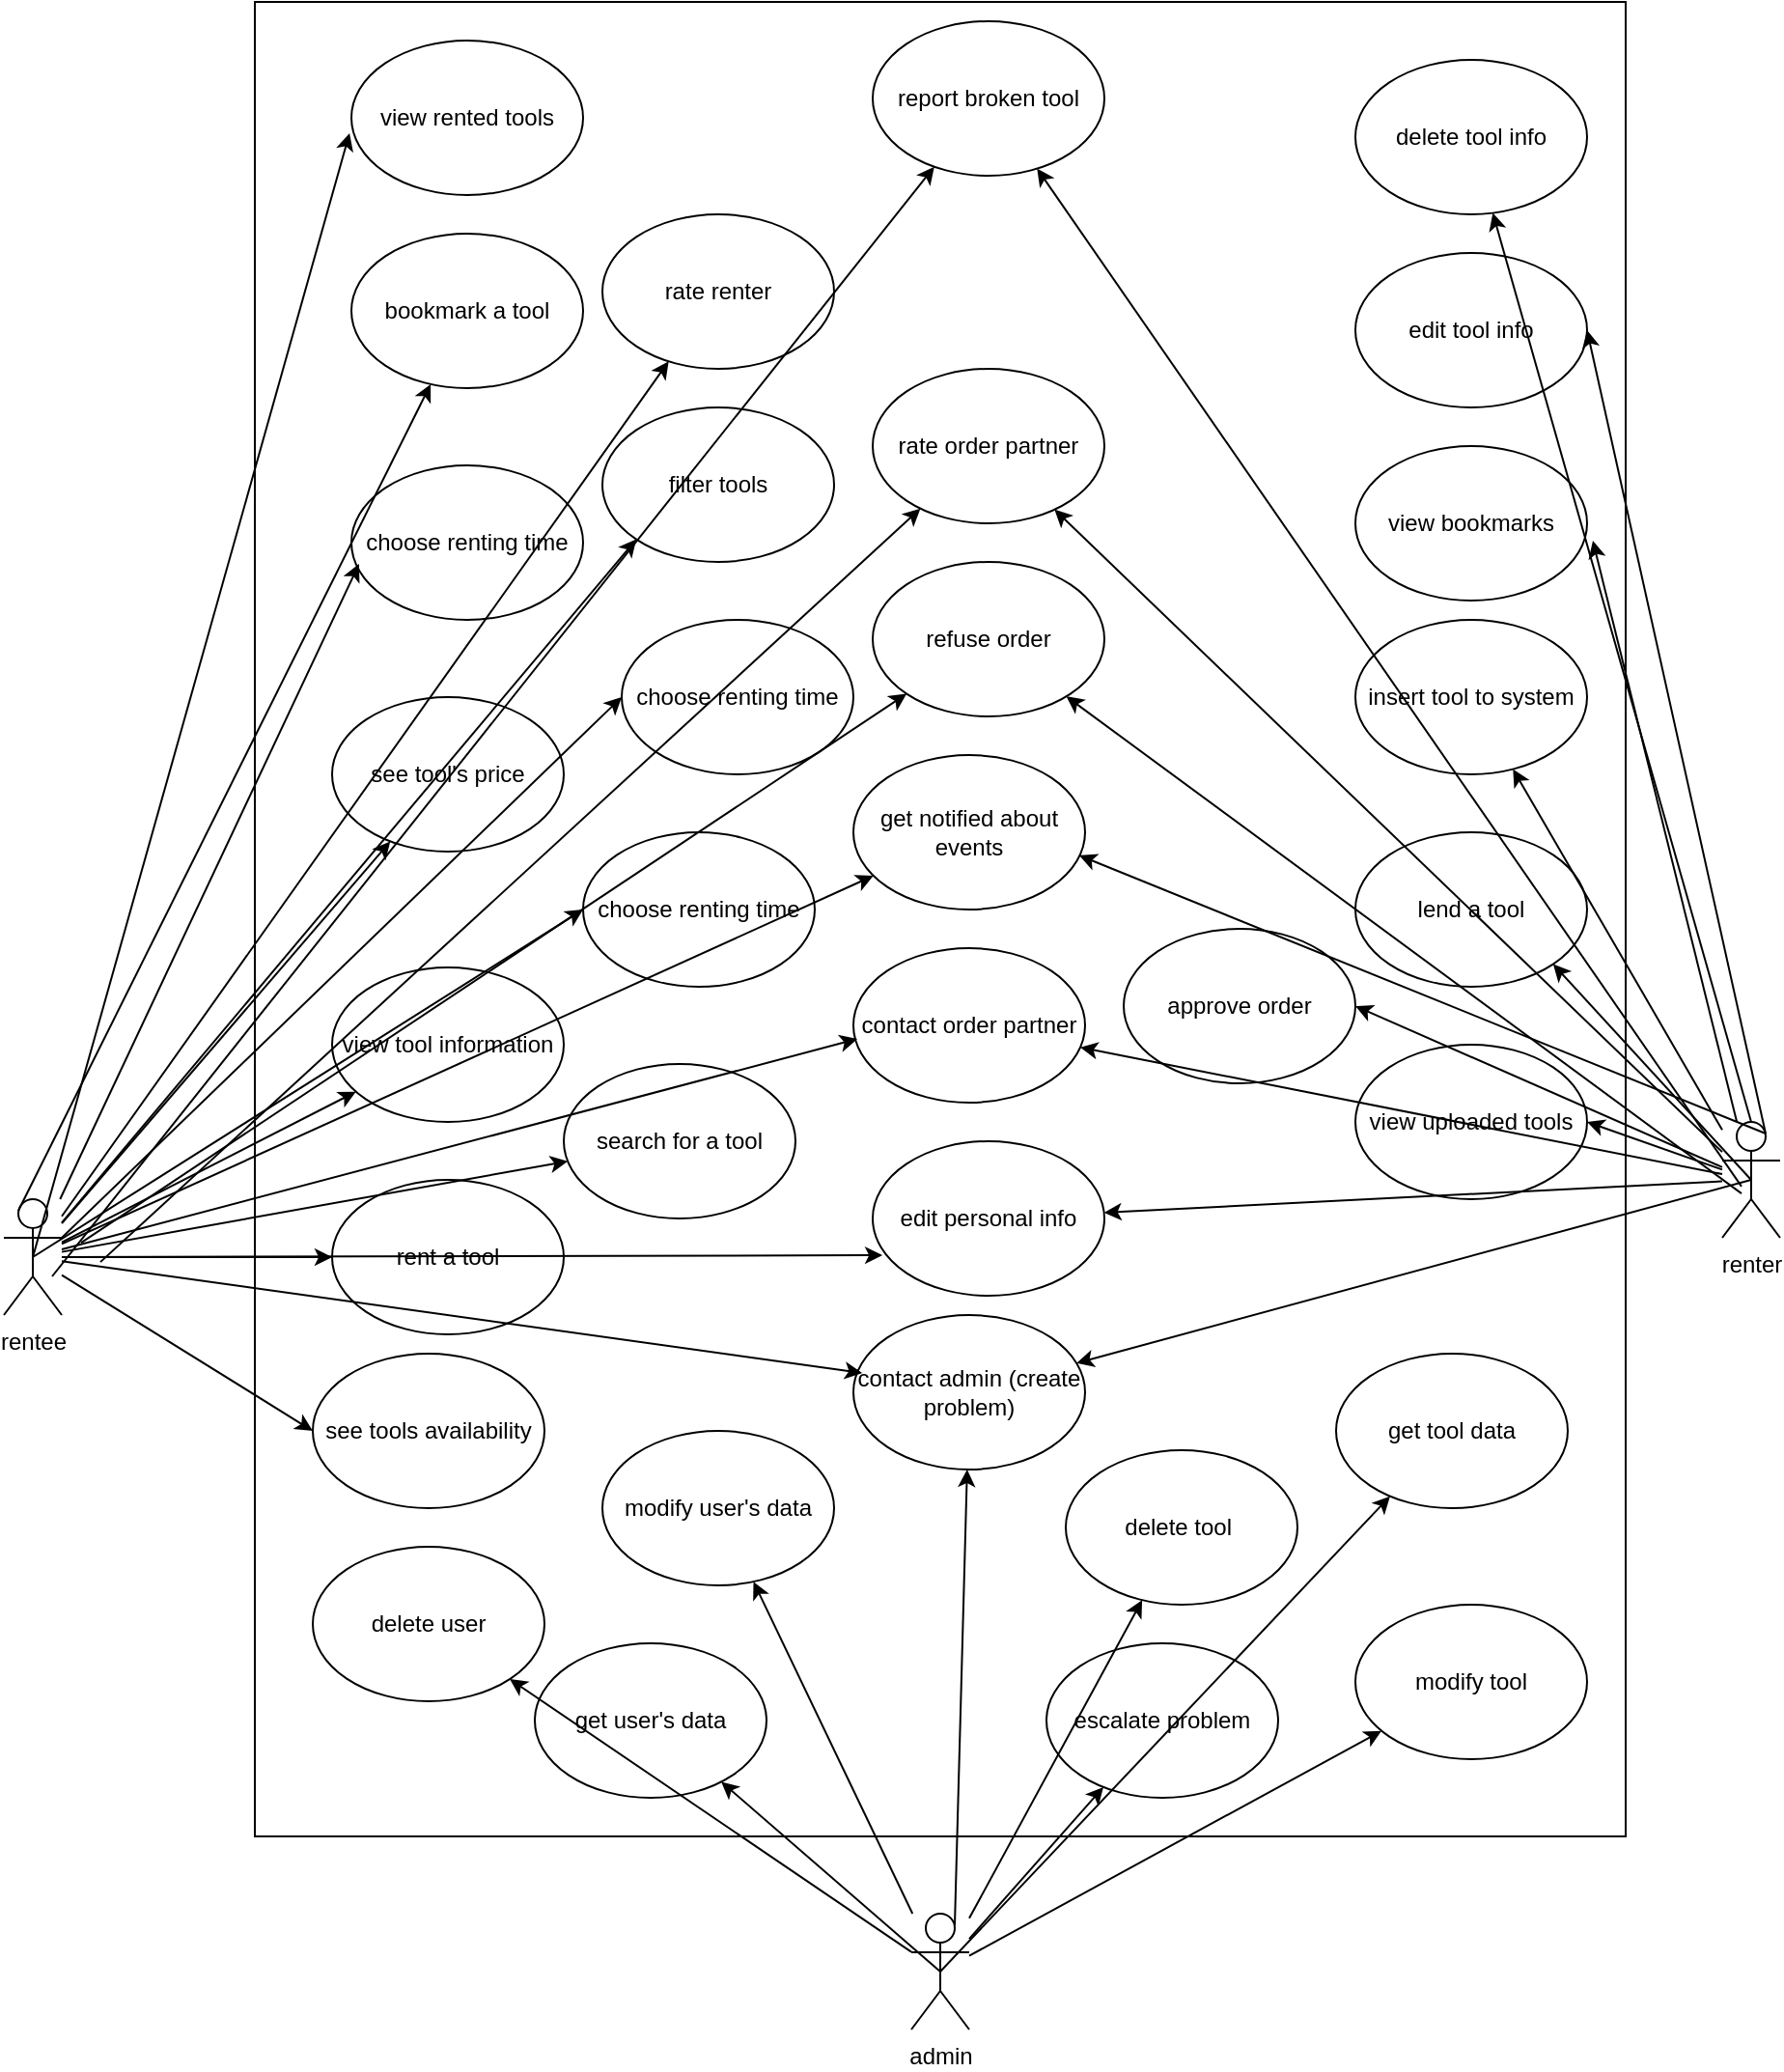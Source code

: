 <mxfile version="14.5.10" type="device"><diagram id="BZeDCherucwwVjjgZzS4" name="Page-1"><mxGraphModel dx="1376" dy="1862" grid="1" gridSize="10" guides="1" tooltips="1" connect="1" arrows="1" fold="1" page="1" pageScale="1" pageWidth="850" pageHeight="1100" math="0" shadow="0"><root><mxCell id="0"/><mxCell id="1" parent="0"/><mxCell id="xzgfUq262_Or1l1LiiEv-1" value="renter" style="shape=umlActor;verticalLabelPosition=bottom;verticalAlign=top;html=1;outlineConnect=0;" vertex="1" parent="1"><mxGeometry x="980" y="100" width="30" height="60" as="geometry"/></mxCell><mxCell id="xzgfUq262_Or1l1LiiEv-2" value="" style="rounded=0;whiteSpace=wrap;html=1;" vertex="1" parent="1"><mxGeometry x="220" y="-480" width="710" height="950" as="geometry"/></mxCell><mxCell id="xzgfUq262_Or1l1LiiEv-16" value="admin" style="shape=umlActor;verticalLabelPosition=bottom;verticalAlign=top;html=1;outlineConnect=0;" vertex="1" parent="1"><mxGeometry x="560" y="510" width="30" height="60" as="geometry"/></mxCell><mxCell id="xzgfUq262_Or1l1LiiEv-17" value="rentee" style="shape=umlActor;verticalLabelPosition=bottom;verticalAlign=top;html=1;outlineConnect=0;" vertex="1" parent="1"><mxGeometry x="90" y="140" width="30" height="60" as="geometry"/></mxCell><mxCell id="xzgfUq262_Or1l1LiiEv-19" value="lend a tool" style="ellipse;whiteSpace=wrap;html=1;" vertex="1" parent="1"><mxGeometry x="790" y="-50" width="120" height="80" as="geometry"/></mxCell><mxCell id="xzgfUq262_Or1l1LiiEv-20" value="rent a tool" style="ellipse;whiteSpace=wrap;html=1;" vertex="1" parent="1"><mxGeometry x="260" y="130" width="120" height="80" as="geometry"/></mxCell><mxCell id="xzgfUq262_Or1l1LiiEv-24" value="view tool information" style="ellipse;whiteSpace=wrap;html=1;" vertex="1" parent="1"><mxGeometry x="260" y="20" width="120" height="80" as="geometry"/></mxCell><mxCell id="xzgfUq262_Or1l1LiiEv-25" value="see tool's price" style="ellipse;whiteSpace=wrap;html=1;" vertex="1" parent="1"><mxGeometry x="260" y="-120" width="120" height="80" as="geometry"/></mxCell><mxCell id="xzgfUq262_Or1l1LiiEv-27" value="choose renting time" style="ellipse;whiteSpace=wrap;html=1;" vertex="1" parent="1"><mxGeometry x="270" y="-240" width="120" height="80" as="geometry"/></mxCell><mxCell id="xzgfUq262_Or1l1LiiEv-28" value="choose renting time" style="ellipse;whiteSpace=wrap;html=1;" vertex="1" parent="1"><mxGeometry x="410" y="-160" width="120" height="80" as="geometry"/></mxCell><mxCell id="xzgfUq262_Or1l1LiiEv-32" value="" style="endArrow=classic;html=1;exitX=1;exitY=0.333;exitDx=0;exitDy=0;exitPerimeter=0;entryX=0;entryY=0.5;entryDx=0;entryDy=0;" edge="1" parent="1" source="xzgfUq262_Or1l1LiiEv-17" target="xzgfUq262_Or1l1LiiEv-28"><mxGeometry width="50" height="50" relative="1" as="geometry"><mxPoint x="20" y="-60" as="sourcePoint"/><mxPoint x="140" y="-230" as="targetPoint"/></mxGeometry></mxCell><mxCell id="xzgfUq262_Or1l1LiiEv-33" value="" style="endArrow=classic;html=1;entryX=0.033;entryY=0.638;entryDx=0;entryDy=0;entryPerimeter=0;" edge="1" parent="1" source="xzgfUq262_Or1l1LiiEv-17" target="xzgfUq262_Or1l1LiiEv-27"><mxGeometry width="50" height="50" relative="1" as="geometry"><mxPoint x="380" y="10" as="sourcePoint"/><mxPoint x="430" y="-40" as="targetPoint"/></mxGeometry></mxCell><mxCell id="xzgfUq262_Or1l1LiiEv-34" value="" style="endArrow=classic;html=1;" edge="1" parent="1" source="xzgfUq262_Or1l1LiiEv-17" target="xzgfUq262_Or1l1LiiEv-25"><mxGeometry width="50" height="50" relative="1" as="geometry"><mxPoint x="380" y="10" as="sourcePoint"/><mxPoint x="430" y="-40" as="targetPoint"/></mxGeometry></mxCell><mxCell id="xzgfUq262_Or1l1LiiEv-35" value="choose renting time" style="ellipse;whiteSpace=wrap;html=1;" vertex="1" parent="1"><mxGeometry x="390" y="-50" width="120" height="80" as="geometry"/></mxCell><mxCell id="xzgfUq262_Or1l1LiiEv-36" value="" style="endArrow=classic;html=1;" edge="1" parent="1" source="xzgfUq262_Or1l1LiiEv-17" target="xzgfUq262_Or1l1LiiEv-24"><mxGeometry width="50" height="50" relative="1" as="geometry"><mxPoint x="380" y="10" as="sourcePoint"/><mxPoint x="430" y="-40" as="targetPoint"/></mxGeometry></mxCell><mxCell id="xzgfUq262_Or1l1LiiEv-37" value="" style="endArrow=classic;html=1;exitX=0.5;exitY=0.5;exitDx=0;exitDy=0;exitPerimeter=0;entryX=0;entryY=0.5;entryDx=0;entryDy=0;" edge="1" parent="1" source="xzgfUq262_Or1l1LiiEv-17" target="xzgfUq262_Or1l1LiiEv-35"><mxGeometry width="50" height="50" relative="1" as="geometry"><mxPoint x="380" y="10" as="sourcePoint"/><mxPoint x="430" y="-40" as="targetPoint"/></mxGeometry></mxCell><mxCell id="xzgfUq262_Or1l1LiiEv-38" value="bookmark a tool" style="ellipse;whiteSpace=wrap;html=1;" vertex="1" parent="1"><mxGeometry x="270" y="-360" width="120" height="80" as="geometry"/></mxCell><mxCell id="xzgfUq262_Or1l1LiiEv-39" value="" style="endArrow=classic;html=1;exitX=0.25;exitY=0.1;exitDx=0;exitDy=0;exitPerimeter=0;" edge="1" parent="1" source="xzgfUq262_Or1l1LiiEv-17" target="xzgfUq262_Or1l1LiiEv-38"><mxGeometry width="50" height="50" relative="1" as="geometry"><mxPoint x="380" y="10" as="sourcePoint"/><mxPoint x="430" y="-40" as="targetPoint"/></mxGeometry></mxCell><mxCell id="xzgfUq262_Or1l1LiiEv-42" value="rate renter" style="ellipse;whiteSpace=wrap;html=1;" vertex="1" parent="1"><mxGeometry x="400" y="-370" width="120" height="80" as="geometry"/></mxCell><mxCell id="xzgfUq262_Or1l1LiiEv-43" value="" style="endArrow=classic;html=1;" edge="1" parent="1" source="xzgfUq262_Or1l1LiiEv-17" target="xzgfUq262_Or1l1LiiEv-42"><mxGeometry width="50" height="50" relative="1" as="geometry"><mxPoint x="380" y="10" as="sourcePoint"/><mxPoint x="430" y="-40" as="targetPoint"/></mxGeometry></mxCell><mxCell id="xzgfUq262_Or1l1LiiEv-44" value="search for a tool" style="ellipse;whiteSpace=wrap;html=1;" vertex="1" parent="1"><mxGeometry x="380" y="70" width="120" height="80" as="geometry"/></mxCell><mxCell id="xzgfUq262_Or1l1LiiEv-45" value="" style="endArrow=classic;html=1;" edge="1" parent="1" source="xzgfUq262_Or1l1LiiEv-17" target="xzgfUq262_Or1l1LiiEv-44"><mxGeometry width="50" height="50" relative="1" as="geometry"><mxPoint x="380" y="10" as="sourcePoint"/><mxPoint x="430" y="-40" as="targetPoint"/></mxGeometry></mxCell><mxCell id="xzgfUq262_Or1l1LiiEv-46" value="filter tools" style="ellipse;whiteSpace=wrap;html=1;" vertex="1" parent="1"><mxGeometry x="400" y="-270" width="120" height="80" as="geometry"/></mxCell><mxCell id="xzgfUq262_Or1l1LiiEv-47" value="" style="endArrow=classic;html=1;entryX=0;entryY=1;entryDx=0;entryDy=0;" edge="1" parent="1" source="xzgfUq262_Or1l1LiiEv-17" target="xzgfUq262_Or1l1LiiEv-46"><mxGeometry width="50" height="50" relative="1" as="geometry"><mxPoint x="380" y="-90" as="sourcePoint"/><mxPoint x="430" y="-140" as="targetPoint"/></mxGeometry></mxCell><mxCell id="xzgfUq262_Or1l1LiiEv-50" value="" style="endArrow=classic;html=1;" edge="1" parent="1" source="xzgfUq262_Or1l1LiiEv-17" target="xzgfUq262_Or1l1LiiEv-20"><mxGeometry width="50" height="50" relative="1" as="geometry"><mxPoint x="380" y="110" as="sourcePoint"/><mxPoint x="430" y="60" as="targetPoint"/></mxGeometry></mxCell><mxCell id="xzgfUq262_Or1l1LiiEv-54" value="contact admin (create problem)" style="ellipse;whiteSpace=wrap;html=1;" vertex="1" parent="1"><mxGeometry x="530" y="200" width="120" height="80" as="geometry"/></mxCell><mxCell id="xzgfUq262_Or1l1LiiEv-55" value="" style="endArrow=classic;html=1;entryX=0.038;entryY=0.375;entryDx=0;entryDy=0;entryPerimeter=0;" edge="1" parent="1" source="xzgfUq262_Or1l1LiiEv-17" target="xzgfUq262_Or1l1LiiEv-54"><mxGeometry width="50" height="50" relative="1" as="geometry"><mxPoint x="800" y="210" as="sourcePoint"/><mxPoint x="850" y="160" as="targetPoint"/></mxGeometry></mxCell><mxCell id="xzgfUq262_Or1l1LiiEv-56" value="" style="endArrow=classic;html=1;exitX=0.5;exitY=0.5;exitDx=0;exitDy=0;exitPerimeter=0;" edge="1" parent="1" source="xzgfUq262_Or1l1LiiEv-1" target="xzgfUq262_Or1l1LiiEv-54"><mxGeometry width="50" height="50" relative="1" as="geometry"><mxPoint x="800" y="210" as="sourcePoint"/><mxPoint x="850" y="160" as="targetPoint"/></mxGeometry></mxCell><mxCell id="xzgfUq262_Or1l1LiiEv-58" value="" style="endArrow=classic;html=1;exitX=0.5;exitY=0.5;exitDx=0;exitDy=0;exitPerimeter=0;entryX=1;entryY=1;entryDx=0;entryDy=0;" edge="1" parent="1" source="xzgfUq262_Or1l1LiiEv-1" target="xzgfUq262_Or1l1LiiEv-19"><mxGeometry width="50" height="50" relative="1" as="geometry"><mxPoint x="540" y="-10" as="sourcePoint"/><mxPoint x="590" y="-60" as="targetPoint"/></mxGeometry></mxCell><mxCell id="xzgfUq262_Or1l1LiiEv-59" value="see tools availability" style="ellipse;whiteSpace=wrap;html=1;" vertex="1" parent="1"><mxGeometry x="250" y="220" width="120" height="80" as="geometry"/></mxCell><mxCell id="xzgfUq262_Or1l1LiiEv-60" value="" style="endArrow=classic;html=1;entryX=0;entryY=0.5;entryDx=0;entryDy=0;" edge="1" parent="1" source="xzgfUq262_Or1l1LiiEv-17" target="xzgfUq262_Or1l1LiiEv-59"><mxGeometry width="50" height="50" relative="1" as="geometry"><mxPoint x="540" y="-10" as="sourcePoint"/><mxPoint x="590" y="-60" as="targetPoint"/></mxGeometry></mxCell><mxCell id="xzgfUq262_Or1l1LiiEv-61" value="insert tool to system" style="ellipse;whiteSpace=wrap;html=1;" vertex="1" parent="1"><mxGeometry x="790" y="-160" width="120" height="80" as="geometry"/></mxCell><mxCell id="xzgfUq262_Or1l1LiiEv-62" value="" style="endArrow=classic;html=1;" edge="1" parent="1" source="xzgfUq262_Or1l1LiiEv-1" target="xzgfUq262_Or1l1LiiEv-61"><mxGeometry width="50" height="50" relative="1" as="geometry"><mxPoint x="540" y="-10" as="sourcePoint"/><mxPoint x="590" y="-60" as="targetPoint"/></mxGeometry></mxCell><mxCell id="xzgfUq262_Or1l1LiiEv-63" value="view uploaded tools" style="ellipse;whiteSpace=wrap;html=1;" vertex="1" parent="1"><mxGeometry x="790" y="60" width="120" height="80" as="geometry"/></mxCell><mxCell id="xzgfUq262_Or1l1LiiEv-64" value="" style="endArrow=classic;html=1;entryX=1;entryY=0.5;entryDx=0;entryDy=0;" edge="1" parent="1" source="xzgfUq262_Or1l1LiiEv-1" target="xzgfUq262_Or1l1LiiEv-63"><mxGeometry width="50" height="50" relative="1" as="geometry"><mxPoint x="540" y="-10" as="sourcePoint"/><mxPoint x="590" y="-60" as="targetPoint"/></mxGeometry></mxCell><mxCell id="xzgfUq262_Or1l1LiiEv-65" value="view rented tools" style="ellipse;whiteSpace=wrap;html=1;" vertex="1" parent="1"><mxGeometry x="270" y="-460" width="120" height="80" as="geometry"/></mxCell><mxCell id="xzgfUq262_Or1l1LiiEv-66" value="" style="endArrow=classic;html=1;exitX=0.5;exitY=0.5;exitDx=0;exitDy=0;exitPerimeter=0;entryX=-0.008;entryY=0.6;entryDx=0;entryDy=0;entryPerimeter=0;" edge="1" parent="1" source="xzgfUq262_Or1l1LiiEv-17" target="xzgfUq262_Or1l1LiiEv-65"><mxGeometry width="50" height="50" relative="1" as="geometry"><mxPoint x="540" y="-10" as="sourcePoint"/><mxPoint x="590" y="-60" as="targetPoint"/></mxGeometry></mxCell><mxCell id="xzgfUq262_Or1l1LiiEv-67" value="rate order partner" style="ellipse;whiteSpace=wrap;html=1;" vertex="1" parent="1"><mxGeometry x="540" y="-290" width="120" height="80" as="geometry"/></mxCell><mxCell id="xzgfUq262_Or1l1LiiEv-68" value="view bookmarks" style="ellipse;whiteSpace=wrap;html=1;" vertex="1" parent="1"><mxGeometry x="790" y="-250" width="120" height="80" as="geometry"/></mxCell><mxCell id="xzgfUq262_Or1l1LiiEv-69" value="" style="endArrow=classic;html=1;" edge="1" parent="1" source="xzgfUq262_Or1l1LiiEv-1" target="xzgfUq262_Or1l1LiiEv-67"><mxGeometry width="50" height="50" relative="1" as="geometry"><mxPoint x="640" y="-10" as="sourcePoint"/><mxPoint x="690" y="-60" as="targetPoint"/></mxGeometry></mxCell><mxCell id="xzgfUq262_Or1l1LiiEv-70" value="" style="endArrow=classic;html=1;entryX=1.025;entryY=0.613;entryDx=0;entryDy=0;entryPerimeter=0;" edge="1" parent="1" source="xzgfUq262_Or1l1LiiEv-1" target="xzgfUq262_Or1l1LiiEv-68"><mxGeometry width="50" height="50" relative="1" as="geometry"><mxPoint x="640" y="-10" as="sourcePoint"/><mxPoint x="690" y="-60" as="targetPoint"/></mxGeometry></mxCell><mxCell id="xzgfUq262_Or1l1LiiEv-72" value="edit tool info" style="ellipse;whiteSpace=wrap;html=1;" vertex="1" parent="1"><mxGeometry x="790" y="-350" width="120" height="80" as="geometry"/></mxCell><mxCell id="xzgfUq262_Or1l1LiiEv-73" value="delete tool info" style="ellipse;whiteSpace=wrap;html=1;" vertex="1" parent="1"><mxGeometry x="790" y="-450" width="120" height="80" as="geometry"/></mxCell><mxCell id="xzgfUq262_Or1l1LiiEv-74" value="" style="endArrow=classic;html=1;exitX=0.75;exitY=0.1;exitDx=0;exitDy=0;exitPerimeter=0;entryX=1;entryY=0.5;entryDx=0;entryDy=0;" edge="1" parent="1" source="xzgfUq262_Or1l1LiiEv-1" target="xzgfUq262_Or1l1LiiEv-72"><mxGeometry width="50" height="50" relative="1" as="geometry"><mxPoint x="640" y="-110" as="sourcePoint"/><mxPoint x="690" y="-160" as="targetPoint"/></mxGeometry></mxCell><mxCell id="xzgfUq262_Or1l1LiiEv-75" value="" style="endArrow=classic;html=1;exitX=0.5;exitY=0;exitDx=0;exitDy=0;exitPerimeter=0;" edge="1" parent="1" source="xzgfUq262_Or1l1LiiEv-1" target="xzgfUq262_Or1l1LiiEv-73"><mxGeometry width="50" height="50" relative="1" as="geometry"><mxPoint x="640" y="-110" as="sourcePoint"/><mxPoint x="690" y="-160" as="targetPoint"/></mxGeometry></mxCell><mxCell id="xzgfUq262_Or1l1LiiEv-76" value="edit personal info" style="ellipse;whiteSpace=wrap;html=1;" vertex="1" parent="1"><mxGeometry x="540" y="110" width="120" height="80" as="geometry"/></mxCell><mxCell id="xzgfUq262_Or1l1LiiEv-77" value="" style="endArrow=classic;html=1;entryX=0.042;entryY=0.738;entryDx=0;entryDy=0;entryPerimeter=0;" edge="1" parent="1" source="xzgfUq262_Or1l1LiiEv-17" target="xzgfUq262_Or1l1LiiEv-76"><mxGeometry width="50" height="50" relative="1" as="geometry"><mxPoint x="640" y="190" as="sourcePoint"/><mxPoint x="690" y="140" as="targetPoint"/></mxGeometry></mxCell><mxCell id="xzgfUq262_Or1l1LiiEv-78" value="" style="endArrow=classic;html=1;" edge="1" parent="1" source="xzgfUq262_Or1l1LiiEv-1" target="xzgfUq262_Or1l1LiiEv-76"><mxGeometry width="50" height="50" relative="1" as="geometry"><mxPoint x="640" y="190" as="sourcePoint"/><mxPoint x="690" y="140" as="targetPoint"/></mxGeometry></mxCell><mxCell id="xzgfUq262_Or1l1LiiEv-79" value="approve order" style="ellipse;whiteSpace=wrap;html=1;" vertex="1" parent="1"><mxGeometry x="670" width="120" height="80" as="geometry"/></mxCell><mxCell id="xzgfUq262_Or1l1LiiEv-80" value="" style="endArrow=classic;html=1;entryX=1;entryY=0.5;entryDx=0;entryDy=0;" edge="1" parent="1" source="xzgfUq262_Or1l1LiiEv-1" target="xzgfUq262_Or1l1LiiEv-79"><mxGeometry width="50" height="50" relative="1" as="geometry"><mxPoint x="640" y="-10" as="sourcePoint"/><mxPoint x="690" y="-60" as="targetPoint"/></mxGeometry></mxCell><mxCell id="xzgfUq262_Or1l1LiiEv-81" value="contact order partner" style="ellipse;whiteSpace=wrap;html=1;" vertex="1" parent="1"><mxGeometry x="530" y="10" width="120" height="80" as="geometry"/></mxCell><mxCell id="xzgfUq262_Or1l1LiiEv-82" value="" style="endArrow=classic;html=1;entryX=0.017;entryY=0.588;entryDx=0;entryDy=0;entryPerimeter=0;" edge="1" parent="1" source="xzgfUq262_Or1l1LiiEv-17" target="xzgfUq262_Or1l1LiiEv-81"><mxGeometry width="50" height="50" relative="1" as="geometry"><mxPoint x="640" y="-10" as="sourcePoint"/><mxPoint x="690" y="-60" as="targetPoint"/></mxGeometry></mxCell><mxCell id="xzgfUq262_Or1l1LiiEv-83" value="" style="endArrow=classic;html=1;" edge="1" parent="1" source="xzgfUq262_Or1l1LiiEv-1" target="xzgfUq262_Or1l1LiiEv-81"><mxGeometry width="50" height="50" relative="1" as="geometry"><mxPoint x="640" y="-10" as="sourcePoint"/><mxPoint x="690" y="-60" as="targetPoint"/></mxGeometry></mxCell><mxCell id="xzgfUq262_Or1l1LiiEv-84" value="get notified about events" style="ellipse;whiteSpace=wrap;html=1;" vertex="1" parent="1"><mxGeometry x="530" y="-90" width="120" height="80" as="geometry"/></mxCell><mxCell id="xzgfUq262_Or1l1LiiEv-85" value="" style="endArrow=classic;html=1;" edge="1" parent="1" source="xzgfUq262_Or1l1LiiEv-17" target="xzgfUq262_Or1l1LiiEv-84"><mxGeometry width="50" height="50" relative="1" as="geometry"><mxPoint x="640" y="-20" as="sourcePoint"/><mxPoint x="690" y="-70" as="targetPoint"/></mxGeometry></mxCell><mxCell id="xzgfUq262_Or1l1LiiEv-86" value="" style="endArrow=classic;html=1;exitX=0.75;exitY=0.1;exitDx=0;exitDy=0;exitPerimeter=0;entryX=0.975;entryY=0.65;entryDx=0;entryDy=0;entryPerimeter=0;" edge="1" parent="1" source="xzgfUq262_Or1l1LiiEv-1" target="xzgfUq262_Or1l1LiiEv-84"><mxGeometry width="50" height="50" relative="1" as="geometry"><mxPoint x="130" y="173.196" as="sourcePoint"/><mxPoint x="550.394" y="-17.498" as="targetPoint"/></mxGeometry></mxCell><mxCell id="xzgfUq262_Or1l1LiiEv-88" value="refuse order" style="ellipse;whiteSpace=wrap;html=1;" vertex="1" parent="1"><mxGeometry x="540" y="-190" width="120" height="80" as="geometry"/></mxCell><mxCell id="xzgfUq262_Or1l1LiiEv-89" value="" style="endArrow=classic;html=1;entryX=0;entryY=1;entryDx=0;entryDy=0;" edge="1" parent="1" target="xzgfUq262_Or1l1LiiEv-88"><mxGeometry width="50" height="50" relative="1" as="geometry"><mxPoint x="130" y="162.558" as="sourcePoint"/><mxPoint x="300.157" y="-35.299" as="targetPoint"/></mxGeometry></mxCell><mxCell id="xzgfUq262_Or1l1LiiEv-90" value="" style="endArrow=classic;html=1;" edge="1" parent="1" target="xzgfUq262_Or1l1LiiEv-88"><mxGeometry width="50" height="50" relative="1" as="geometry"><mxPoint x="990" y="137.037" as="sourcePoint"/><mxPoint x="657.528" y="71.364" as="targetPoint"/></mxGeometry></mxCell><mxCell id="xzgfUq262_Or1l1LiiEv-91" value="report broken tool" style="ellipse;whiteSpace=wrap;html=1;" vertex="1" parent="1"><mxGeometry x="540" y="-470" width="120" height="80" as="geometry"/></mxCell><mxCell id="xzgfUq262_Or1l1LiiEv-92" value="" style="endArrow=classic;html=1;exitX=0.5;exitY=0.5;exitDx=0;exitDy=0;exitPerimeter=0;" edge="1" parent="1" target="xzgfUq262_Or1l1LiiEv-91"><mxGeometry width="50" height="50" relative="1" as="geometry"><mxPoint x="115" y="180" as="sourcePoint"/><mxPoint x="279.04" y="-402" as="targetPoint"/></mxGeometry></mxCell><mxCell id="xzgfUq262_Or1l1LiiEv-93" value="" style="endArrow=classic;html=1;" edge="1" parent="1" target="xzgfUq262_Or1l1LiiEv-91"><mxGeometry width="50" height="50" relative="1" as="geometry"><mxPoint x="990" y="133.415" as="sourcePoint"/><mxPoint x="800" y="50" as="targetPoint"/></mxGeometry></mxCell><mxCell id="xzgfUq262_Or1l1LiiEv-94" value="" style="endArrow=classic;html=1;" edge="1" parent="1" target="xzgfUq262_Or1l1LiiEv-67"><mxGeometry width="50" height="50" relative="1" as="geometry"><mxPoint x="140" y="172.558" as="sourcePoint"/><mxPoint x="567.574" y="-111.716" as="targetPoint"/></mxGeometry></mxCell><mxCell id="xzgfUq262_Or1l1LiiEv-95" value="get user's data" style="ellipse;whiteSpace=wrap;html=1;" vertex="1" parent="1"><mxGeometry x="365" y="370" width="120" height="80" as="geometry"/></mxCell><mxCell id="xzgfUq262_Or1l1LiiEv-96" value="" style="endArrow=classic;html=1;exitX=0.75;exitY=0.1;exitDx=0;exitDy=0;exitPerimeter=0;" edge="1" parent="1" source="xzgfUq262_Or1l1LiiEv-16" target="xzgfUq262_Or1l1LiiEv-54"><mxGeometry width="50" height="50" relative="1" as="geometry"><mxPoint x="640" y="480" as="sourcePoint"/><mxPoint x="690" y="430" as="targetPoint"/></mxGeometry></mxCell><mxCell id="xzgfUq262_Or1l1LiiEv-97" value="modify user's data" style="ellipse;whiteSpace=wrap;html=1;" vertex="1" parent="1"><mxGeometry x="400" y="260" width="120" height="80" as="geometry"/></mxCell><mxCell id="xzgfUq262_Or1l1LiiEv-98" value="escalate problem" style="ellipse;whiteSpace=wrap;html=1;" vertex="1" parent="1"><mxGeometry x="630" y="370" width="120" height="80" as="geometry"/></mxCell><mxCell id="xzgfUq262_Or1l1LiiEv-99" value="modify tool" style="ellipse;whiteSpace=wrap;html=1;" vertex="1" parent="1"><mxGeometry x="790" y="350" width="120" height="80" as="geometry"/></mxCell><mxCell id="xzgfUq262_Or1l1LiiEv-100" value="" style="endArrow=classic;html=1;" edge="1" parent="1" source="xzgfUq262_Or1l1LiiEv-16" target="xzgfUq262_Or1l1LiiEv-97"><mxGeometry width="50" height="50" relative="1" as="geometry"><mxPoint x="592.5" y="686" as="sourcePoint"/><mxPoint x="599.358" y="289.998" as="targetPoint"/></mxGeometry></mxCell><mxCell id="xzgfUq262_Or1l1LiiEv-101" value="" style="endArrow=classic;html=1;exitX=0.5;exitY=0.5;exitDx=0;exitDy=0;exitPerimeter=0;" edge="1" parent="1" source="xzgfUq262_Or1l1LiiEv-16" target="xzgfUq262_Or1l1LiiEv-95"><mxGeometry width="50" height="50" relative="1" as="geometry"><mxPoint x="602.5" y="696" as="sourcePoint"/><mxPoint x="609.358" y="299.998" as="targetPoint"/></mxGeometry></mxCell><mxCell id="xzgfUq262_Or1l1LiiEv-102" value="" style="endArrow=classic;html=1;" edge="1" parent="1" source="xzgfUq262_Or1l1LiiEv-16" target="xzgfUq262_Or1l1LiiEv-98"><mxGeometry width="50" height="50" relative="1" as="geometry"><mxPoint x="612.5" y="706" as="sourcePoint"/><mxPoint x="619.358" y="309.998" as="targetPoint"/></mxGeometry></mxCell><mxCell id="xzgfUq262_Or1l1LiiEv-103" value="" style="endArrow=classic;html=1;" edge="1" parent="1" source="xzgfUq262_Or1l1LiiEv-16" target="xzgfUq262_Or1l1LiiEv-99"><mxGeometry width="50" height="50" relative="1" as="geometry"><mxPoint x="622.5" y="716" as="sourcePoint"/><mxPoint x="629.358" y="319.998" as="targetPoint"/></mxGeometry></mxCell><mxCell id="xzgfUq262_Or1l1LiiEv-104" value="delete user" style="ellipse;whiteSpace=wrap;html=1;" vertex="1" parent="1"><mxGeometry x="250" y="320" width="120" height="80" as="geometry"/></mxCell><mxCell id="xzgfUq262_Or1l1LiiEv-105" value="delete tool&amp;nbsp;" style="ellipse;whiteSpace=wrap;html=1;" vertex="1" parent="1"><mxGeometry x="640" y="270" width="120" height="80" as="geometry"/></mxCell><mxCell id="xzgfUq262_Or1l1LiiEv-106" value="" style="endArrow=classic;html=1;" edge="1" parent="1" source="xzgfUq262_Or1l1LiiEv-16" target="xzgfUq262_Or1l1LiiEv-104"><mxGeometry width="50" height="50" relative="1" as="geometry"><mxPoint x="585" y="710" as="sourcePoint"/><mxPoint x="361.45" y="620.58" as="targetPoint"/></mxGeometry></mxCell><mxCell id="xzgfUq262_Or1l1LiiEv-107" value="" style="endArrow=classic;html=1;" edge="1" parent="1" source="xzgfUq262_Or1l1LiiEv-16" target="xzgfUq262_Or1l1LiiEv-105"><mxGeometry width="50" height="50" relative="1" as="geometry"><mxPoint x="585" y="710" as="sourcePoint"/><mxPoint x="361.45" y="620.58" as="targetPoint"/></mxGeometry></mxCell><mxCell id="xzgfUq262_Or1l1LiiEv-108" value="get tool data" style="ellipse;whiteSpace=wrap;html=1;" vertex="1" parent="1"><mxGeometry x="780" y="220" width="120" height="80" as="geometry"/></mxCell><mxCell id="xzgfUq262_Or1l1LiiEv-109" value="" style="endArrow=classic;html=1;exitX=0.5;exitY=0.5;exitDx=0;exitDy=0;exitPerimeter=0;" edge="1" parent="1" source="xzgfUq262_Or1l1LiiEv-16" target="xzgfUq262_Or1l1LiiEv-108"><mxGeometry width="50" height="50" relative="1" as="geometry"><mxPoint x="640" y="470" as="sourcePoint"/><mxPoint x="690" y="420" as="targetPoint"/></mxGeometry></mxCell><mxCell id="xzgfUq262_Or1l1LiiEv-110" style="edgeStyle=orthogonalEdgeStyle;rounded=0;orthogonalLoop=1;jettySize=auto;html=1;exitX=0.5;exitY=1;exitDx=0;exitDy=0;" edge="1" parent="1" source="xzgfUq262_Or1l1LiiEv-2" target="xzgfUq262_Or1l1LiiEv-2"><mxGeometry relative="1" as="geometry"/></mxCell></root></mxGraphModel></diagram></mxfile>